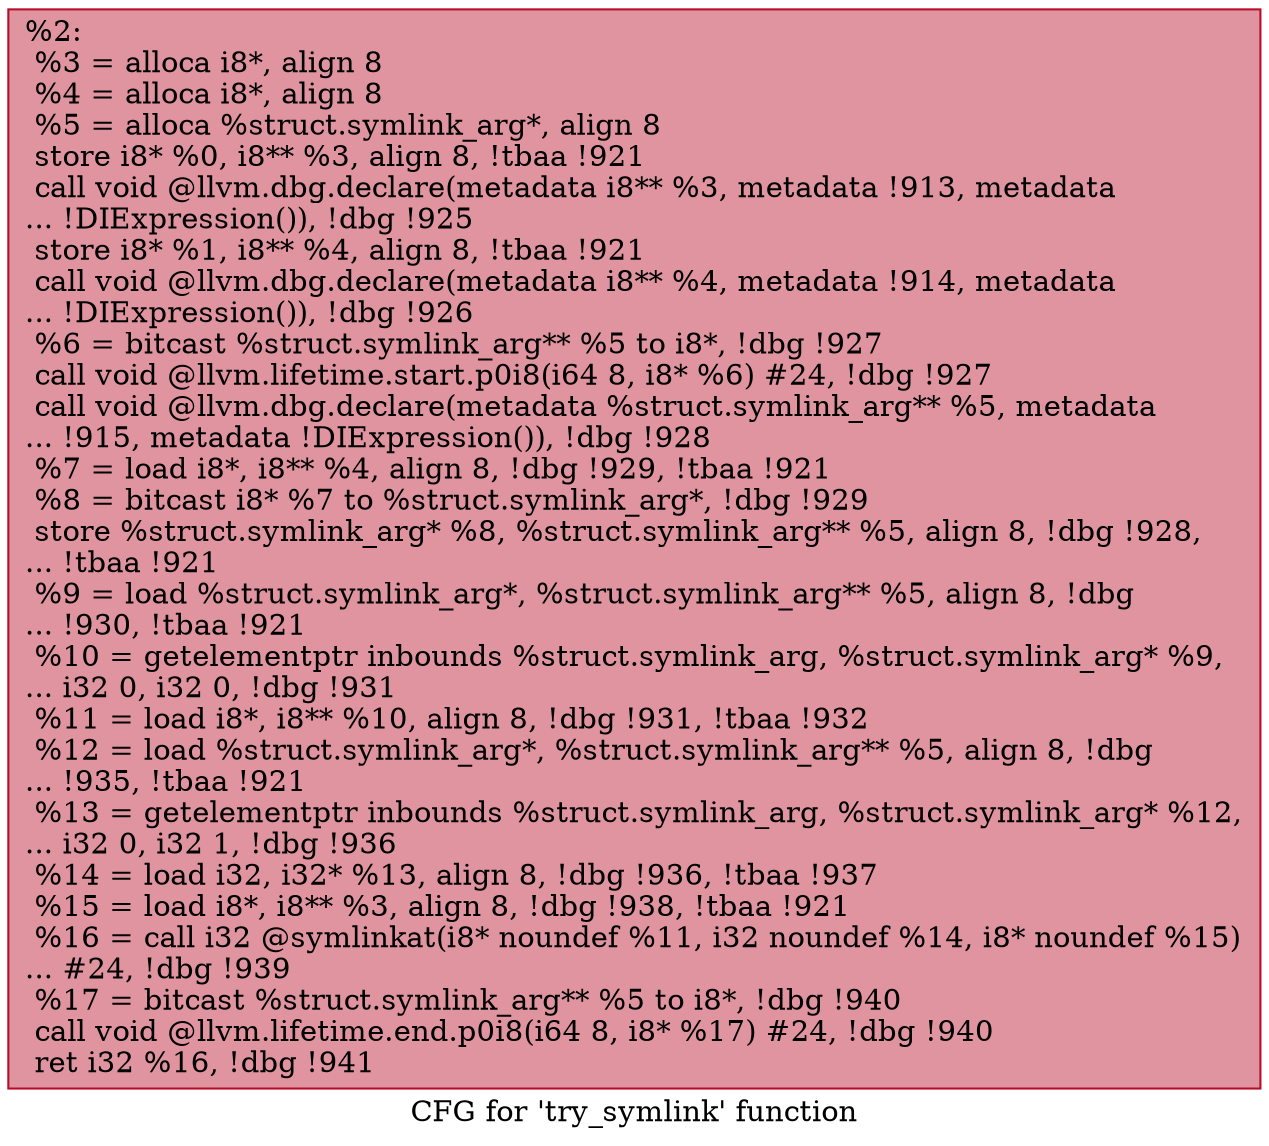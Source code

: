 digraph "CFG for 'try_symlink' function" {
	label="CFG for 'try_symlink' function";

	Node0xbd8af0 [shape=record,color="#b70d28ff", style=filled, fillcolor="#b70d2870",label="{%2:\l  %3 = alloca i8*, align 8\l  %4 = alloca i8*, align 8\l  %5 = alloca %struct.symlink_arg*, align 8\l  store i8* %0, i8** %3, align 8, !tbaa !921\l  call void @llvm.dbg.declare(metadata i8** %3, metadata !913, metadata\l... !DIExpression()), !dbg !925\l  store i8* %1, i8** %4, align 8, !tbaa !921\l  call void @llvm.dbg.declare(metadata i8** %4, metadata !914, metadata\l... !DIExpression()), !dbg !926\l  %6 = bitcast %struct.symlink_arg** %5 to i8*, !dbg !927\l  call void @llvm.lifetime.start.p0i8(i64 8, i8* %6) #24, !dbg !927\l  call void @llvm.dbg.declare(metadata %struct.symlink_arg** %5, metadata\l... !915, metadata !DIExpression()), !dbg !928\l  %7 = load i8*, i8** %4, align 8, !dbg !929, !tbaa !921\l  %8 = bitcast i8* %7 to %struct.symlink_arg*, !dbg !929\l  store %struct.symlink_arg* %8, %struct.symlink_arg** %5, align 8, !dbg !928,\l... !tbaa !921\l  %9 = load %struct.symlink_arg*, %struct.symlink_arg** %5, align 8, !dbg\l... !930, !tbaa !921\l  %10 = getelementptr inbounds %struct.symlink_arg, %struct.symlink_arg* %9,\l... i32 0, i32 0, !dbg !931\l  %11 = load i8*, i8** %10, align 8, !dbg !931, !tbaa !932\l  %12 = load %struct.symlink_arg*, %struct.symlink_arg** %5, align 8, !dbg\l... !935, !tbaa !921\l  %13 = getelementptr inbounds %struct.symlink_arg, %struct.symlink_arg* %12,\l... i32 0, i32 1, !dbg !936\l  %14 = load i32, i32* %13, align 8, !dbg !936, !tbaa !937\l  %15 = load i8*, i8** %3, align 8, !dbg !938, !tbaa !921\l  %16 = call i32 @symlinkat(i8* noundef %11, i32 noundef %14, i8* noundef %15)\l... #24, !dbg !939\l  %17 = bitcast %struct.symlink_arg** %5 to i8*, !dbg !940\l  call void @llvm.lifetime.end.p0i8(i64 8, i8* %17) #24, !dbg !940\l  ret i32 %16, !dbg !941\l}"];
}
